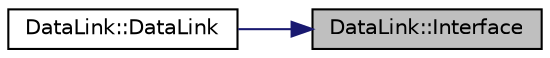 digraph "DataLink::Interface"
{
 // LATEX_PDF_SIZE
  edge [fontname="Helvetica",fontsize="10",labelfontname="Helvetica",labelfontsize="10"];
  node [fontname="Helvetica",fontsize="10",shape=record];
  rankdir="RL";
  Node1 [label="DataLink::Interface",height=0.2,width=0.4,color="black", fillcolor="grey75", style="filled", fontcolor="black",tooltip="Control unit which provides services to process packets/frames for NET/PHY. Builds Frames for PHY lay..."];
  Node1 -> Node2 [dir="back",color="midnightblue",fontsize="10",style="solid",fontname="Helvetica"];
  Node2 [label="DataLink::DataLink",height=0.2,width=0.4,color="black", fillcolor="white", style="filled",URL="$class_data_link.html#add54d819c8c45c40010ef1b8e351d0b3",tooltip="Construct a new Data Link object, called by NET."];
}
